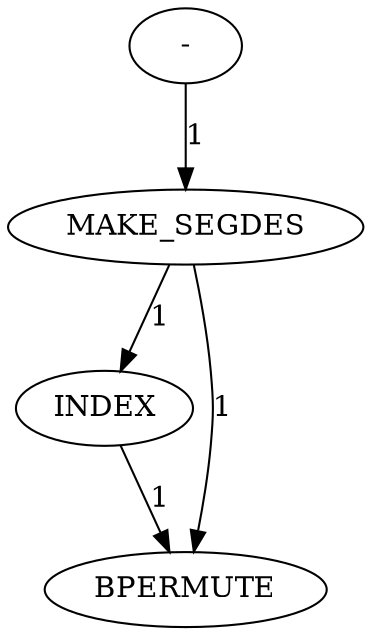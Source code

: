 digraph {
	convex_hull_large_rmat_INST_5366 [label=INDEX cost=215]
	convex_hull_large_rmat_INST_5374 [label=BPERMUTE cost=989]
	convex_hull_large_rmat_INST_5360 [label="-" cost=1892]
	convex_hull_large_rmat_INST_5361 [label=MAKE_SEGDES cost=86]
	convex_hull_large_rmat_INST_5366 -> convex_hull_large_rmat_INST_5374 [label=1 cost=1]
	convex_hull_large_rmat_INST_5360 -> convex_hull_large_rmat_INST_5361 [label=1 cost=1]
	convex_hull_large_rmat_INST_5361 -> convex_hull_large_rmat_INST_5366 [label=1 cost=1]
	convex_hull_large_rmat_INST_5361 -> convex_hull_large_rmat_INST_5374 [label=1 cost=1]
}
